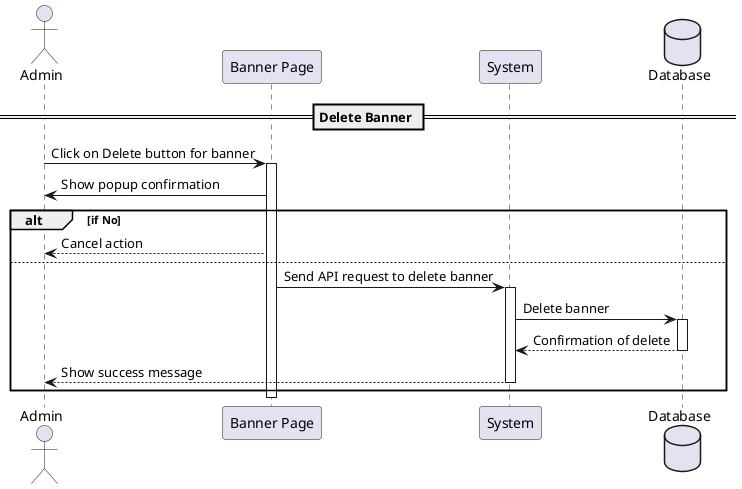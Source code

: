 @startuml
actor Admin
participant "Banner Page" as BannerPage
participant System
database Database

== Delete Banner ==
Admin -> BannerPage : Click on Delete button for banner
activate BannerPage
BannerPage -> Admin : Show popup confirmation

alt if No
    BannerPage --> Admin : Cancel action
else
    BannerPage -> System : Send API request to delete banner
    activate System
    System -> Database : Delete banner
    activate Database
    Database --> System : Confirmation of delete
    deactivate Database
    System --> Admin : Show success message
    deactivate System
end
deactivate BannerPage
@enduml
